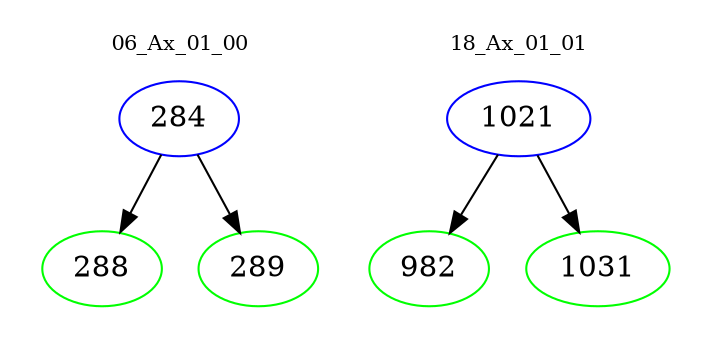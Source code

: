 digraph{
subgraph cluster_0 {
color = white
label = "06_Ax_01_00";
fontsize=10;
T0_284 [label="284", color="blue"]
T0_284 -> T0_288 [color="black"]
T0_288 [label="288", color="green"]
T0_284 -> T0_289 [color="black"]
T0_289 [label="289", color="green"]
}
subgraph cluster_1 {
color = white
label = "18_Ax_01_01";
fontsize=10;
T1_1021 [label="1021", color="blue"]
T1_1021 -> T1_982 [color="black"]
T1_982 [label="982", color="green"]
T1_1021 -> T1_1031 [color="black"]
T1_1031 [label="1031", color="green"]
}
}
